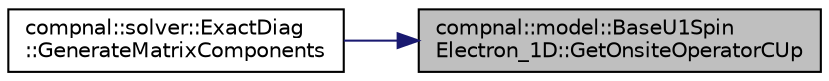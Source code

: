 digraph "compnal::model::BaseU1SpinElectron_1D::GetOnsiteOperatorCUp"
{
 // INTERACTIVE_SVG=YES
 // LATEX_PDF_SIZE
  edge [fontname="Helvetica",fontsize="10",labelfontname="Helvetica",labelfontsize="10"];
  node [fontname="Helvetica",fontsize="10",shape=record];
  rankdir="RL";
  Node1 [label="compnal::model::BaseU1Spin\lElectron_1D::GetOnsiteOperatorCUp",height=0.2,width=0.4,color="black", fillcolor="grey75", style="filled", fontcolor="black",tooltip="Get the annihilation operator for the electrons with the up spin ."];
  Node1 -> Node2 [dir="back",color="midnightblue",fontsize="10",style="solid",fontname="Helvetica"];
  Node2 [label="compnal::solver::ExactDiag\l::GenerateMatrixComponents",height=0.2,width=0.4,color="black", fillcolor="white", style="filled",URL="$de/d7d/classcompnal_1_1solver_1_1_exact_diag.html#af1da3592e5e6c2d00903c2f411987233",tooltip=" "];
}
